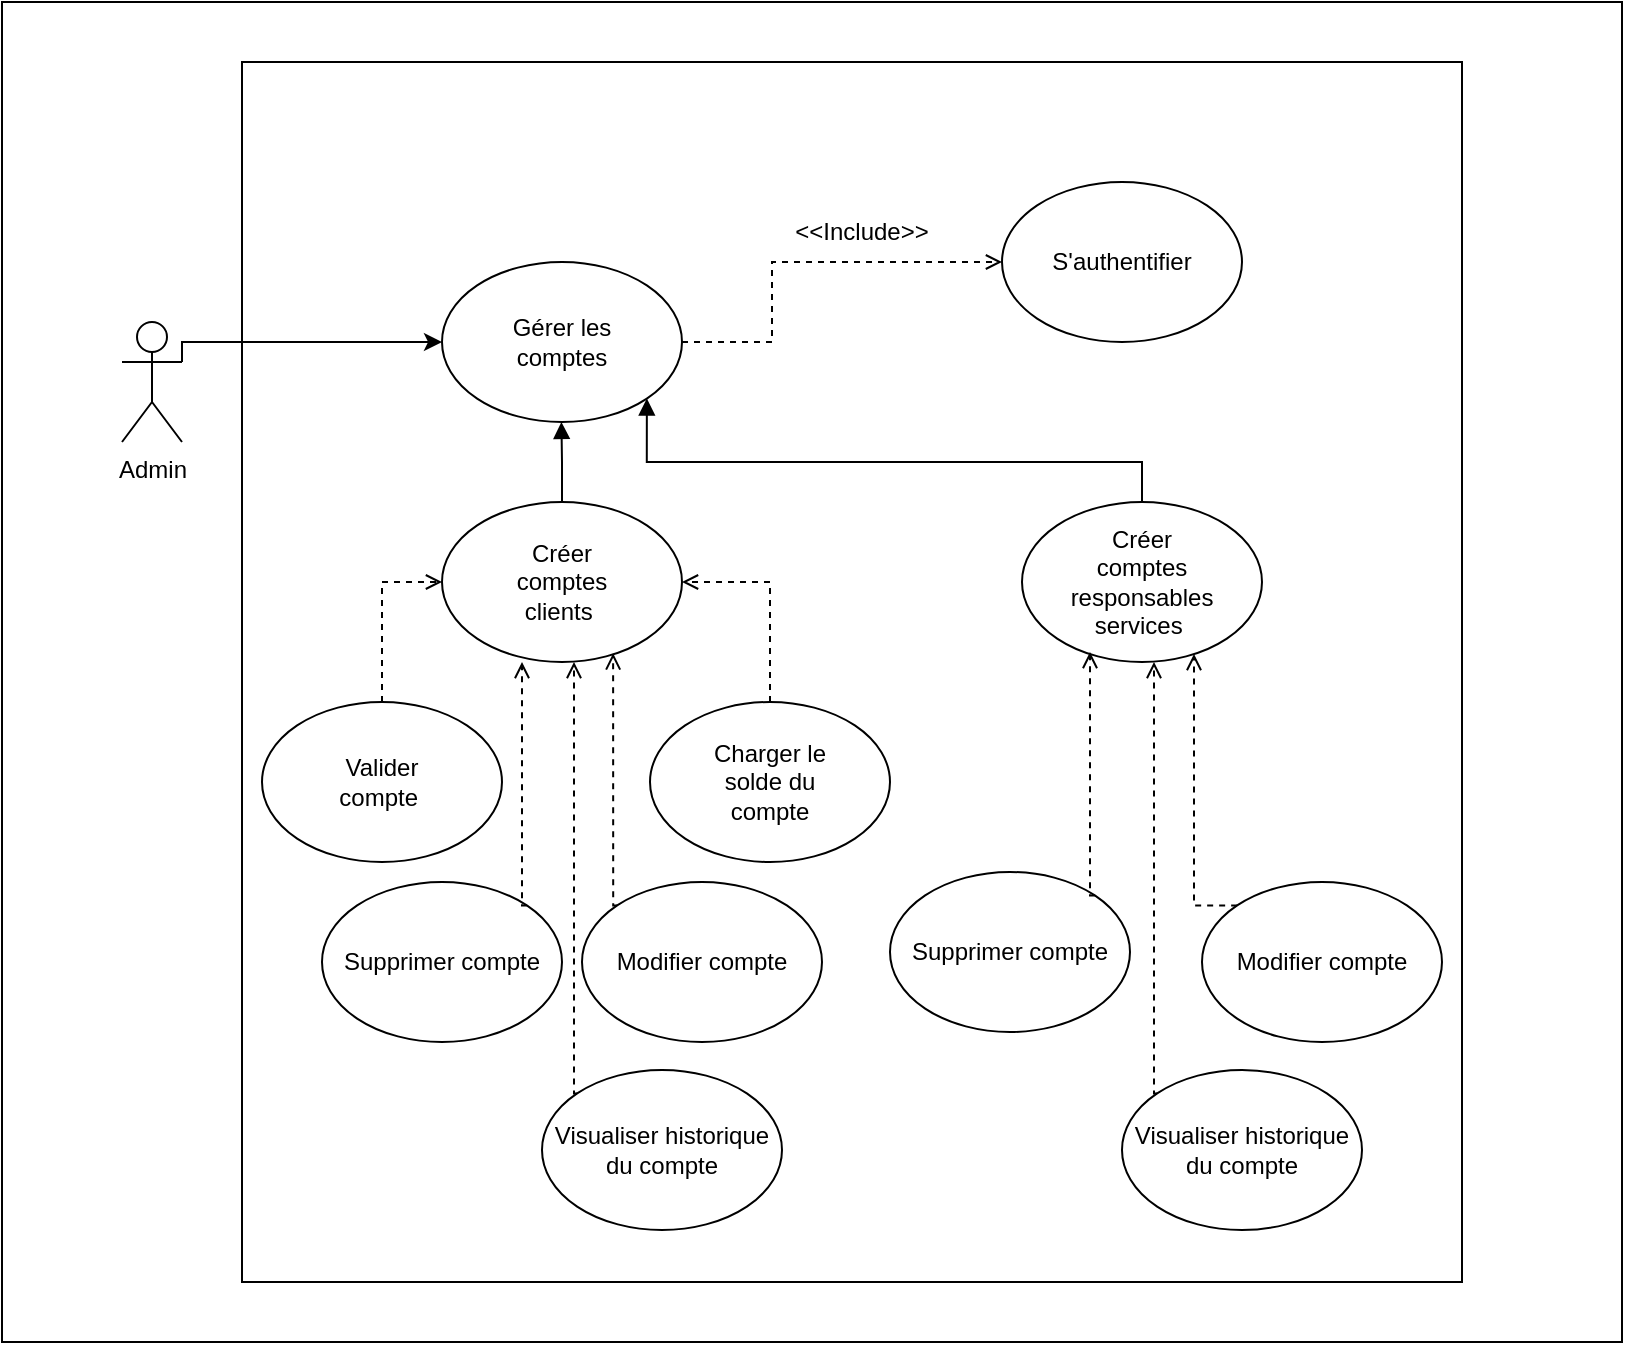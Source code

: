 <mxfile version="20.8.23" type="github">
  <diagram name="Page-1" id="AMvssheeSU2BrEuMmcAu">
    <mxGraphModel dx="880" dy="395" grid="1" gridSize="10" guides="1" tooltips="1" connect="1" arrows="1" fold="1" page="1" pageScale="1" pageWidth="827" pageHeight="1169" math="0" shadow="0">
      <root>
        <mxCell id="0" />
        <mxCell id="1" parent="0" />
        <mxCell id="fCi9h8rDMebQ9WFdqnXJ-1" value="" style="rounded=0;whiteSpace=wrap;html=1;" vertex="1" parent="1">
          <mxGeometry x="90" y="40" width="810" height="670" as="geometry" />
        </mxCell>
        <mxCell id="fCi9h8rDMebQ9WFdqnXJ-2" value="" style="whiteSpace=wrap;html=1;aspect=fixed;" vertex="1" parent="1">
          <mxGeometry x="210" y="70" width="610" height="610" as="geometry" />
        </mxCell>
        <mxCell id="fCi9h8rDMebQ9WFdqnXJ-13" style="edgeStyle=orthogonalEdgeStyle;rounded=0;orthogonalLoop=1;jettySize=auto;html=1;exitX=1;exitY=0.333;exitDx=0;exitDy=0;exitPerimeter=0;" edge="1" parent="1" source="fCi9h8rDMebQ9WFdqnXJ-3" target="fCi9h8rDMebQ9WFdqnXJ-4">
          <mxGeometry relative="1" as="geometry">
            <Array as="points">
              <mxPoint x="180" y="210" />
            </Array>
          </mxGeometry>
        </mxCell>
        <mxCell id="fCi9h8rDMebQ9WFdqnXJ-3" value="Admin" style="shape=umlActor;verticalLabelPosition=bottom;verticalAlign=top;html=1;outlineConnect=0;" vertex="1" parent="1">
          <mxGeometry x="150" y="200" width="30" height="60" as="geometry" />
        </mxCell>
        <mxCell id="fCi9h8rDMebQ9WFdqnXJ-10" value="" style="group" vertex="1" connectable="0" parent="1">
          <mxGeometry x="590" y="130" width="120" height="80" as="geometry" />
        </mxCell>
        <mxCell id="fCi9h8rDMebQ9WFdqnXJ-5" value="" style="ellipse;whiteSpace=wrap;html=1;" vertex="1" parent="fCi9h8rDMebQ9WFdqnXJ-10">
          <mxGeometry width="120" height="80" as="geometry" />
        </mxCell>
        <mxCell id="fCi9h8rDMebQ9WFdqnXJ-9" value="S&#39;authentifier" style="text;html=1;strokeColor=none;fillColor=none;align=center;verticalAlign=middle;whiteSpace=wrap;rounded=0;" vertex="1" parent="fCi9h8rDMebQ9WFdqnXJ-10">
          <mxGeometry x="30" y="25" width="60" height="30" as="geometry" />
        </mxCell>
        <mxCell id="fCi9h8rDMebQ9WFdqnXJ-12" value="" style="group" vertex="1" connectable="0" parent="1">
          <mxGeometry x="310" y="170" width="120" height="80" as="geometry" />
        </mxCell>
        <mxCell id="fCi9h8rDMebQ9WFdqnXJ-4" value="" style="ellipse;whiteSpace=wrap;html=1;" vertex="1" parent="fCi9h8rDMebQ9WFdqnXJ-12">
          <mxGeometry width="120" height="80" as="geometry" />
        </mxCell>
        <mxCell id="fCi9h8rDMebQ9WFdqnXJ-11" value="Gérer les comptes" style="text;html=1;strokeColor=none;fillColor=none;align=center;verticalAlign=middle;whiteSpace=wrap;rounded=0;" vertex="1" parent="fCi9h8rDMebQ9WFdqnXJ-12">
          <mxGeometry x="30" y="25" width="60" height="30" as="geometry" />
        </mxCell>
        <mxCell id="fCi9h8rDMebQ9WFdqnXJ-16" style="edgeStyle=orthogonalEdgeStyle;rounded=0;orthogonalLoop=1;jettySize=auto;html=1;exitX=1;exitY=0.5;exitDx=0;exitDy=0;entryX=0;entryY=0.5;entryDx=0;entryDy=0;dashed=1;endArrow=open;endFill=0;" edge="1" parent="1" source="fCi9h8rDMebQ9WFdqnXJ-4" target="fCi9h8rDMebQ9WFdqnXJ-5">
          <mxGeometry relative="1" as="geometry">
            <Array as="points">
              <mxPoint x="475" y="210" />
              <mxPoint x="475" y="170" />
            </Array>
          </mxGeometry>
        </mxCell>
        <mxCell id="fCi9h8rDMebQ9WFdqnXJ-19" value="" style="group" vertex="1" connectable="0" parent="1">
          <mxGeometry x="600" y="290" width="120" height="80" as="geometry" />
        </mxCell>
        <mxCell id="fCi9h8rDMebQ9WFdqnXJ-6" value="" style="ellipse;whiteSpace=wrap;html=1;" vertex="1" parent="fCi9h8rDMebQ9WFdqnXJ-19">
          <mxGeometry width="120" height="80" as="geometry" />
        </mxCell>
        <mxCell id="fCi9h8rDMebQ9WFdqnXJ-18" value="Créer comptes responsables services&amp;nbsp;" style="text;html=1;strokeColor=none;fillColor=none;align=center;verticalAlign=middle;whiteSpace=wrap;rounded=0;fontColor=none;" vertex="1" parent="fCi9h8rDMebQ9WFdqnXJ-19">
          <mxGeometry x="30" y="25" width="60" height="30" as="geometry" />
        </mxCell>
        <mxCell id="fCi9h8rDMebQ9WFdqnXJ-20" value="" style="group" vertex="1" connectable="0" parent="1">
          <mxGeometry x="310" y="290" width="120" height="80" as="geometry" />
        </mxCell>
        <mxCell id="fCi9h8rDMebQ9WFdqnXJ-37" style="edgeStyle=orthogonalEdgeStyle;rounded=0;orthogonalLoop=1;jettySize=auto;html=1;exitX=0.5;exitY=0;exitDx=0;exitDy=0;fontColor=none;endArrow=block;endFill=1;" edge="1" parent="fCi9h8rDMebQ9WFdqnXJ-20" source="fCi9h8rDMebQ9WFdqnXJ-8">
          <mxGeometry relative="1" as="geometry">
            <mxPoint x="59.706" y="-40.0" as="targetPoint" />
          </mxGeometry>
        </mxCell>
        <mxCell id="fCi9h8rDMebQ9WFdqnXJ-8" value="" style="ellipse;whiteSpace=wrap;html=1;" vertex="1" parent="fCi9h8rDMebQ9WFdqnXJ-20">
          <mxGeometry width="120" height="80" as="geometry" />
        </mxCell>
        <mxCell id="fCi9h8rDMebQ9WFdqnXJ-17" value="Créer comptes clients&amp;nbsp;" style="text;html=1;strokeColor=none;fillColor=none;align=center;verticalAlign=middle;whiteSpace=wrap;rounded=0;" vertex="1" parent="fCi9h8rDMebQ9WFdqnXJ-20">
          <mxGeometry x="30" y="25" width="60" height="30" as="geometry" />
        </mxCell>
        <mxCell id="fCi9h8rDMebQ9WFdqnXJ-23" value="" style="group" vertex="1" connectable="0" parent="1">
          <mxGeometry x="220" y="390" width="120" height="80" as="geometry" />
        </mxCell>
        <mxCell id="fCi9h8rDMebQ9WFdqnXJ-7" value="" style="ellipse;whiteSpace=wrap;html=1;" vertex="1" parent="fCi9h8rDMebQ9WFdqnXJ-23">
          <mxGeometry width="120" height="80" as="geometry" />
        </mxCell>
        <mxCell id="fCi9h8rDMebQ9WFdqnXJ-22" value="Valider compte&amp;nbsp;" style="text;html=1;strokeColor=none;fillColor=none;align=center;verticalAlign=middle;whiteSpace=wrap;rounded=0;fontColor=none;" vertex="1" parent="fCi9h8rDMebQ9WFdqnXJ-23">
          <mxGeometry x="30" y="25" width="60" height="30" as="geometry" />
        </mxCell>
        <mxCell id="fCi9h8rDMebQ9WFdqnXJ-25" value="" style="group" vertex="1" connectable="0" parent="1">
          <mxGeometry x="414" y="390" width="120" height="80" as="geometry" />
        </mxCell>
        <mxCell id="fCi9h8rDMebQ9WFdqnXJ-21" value="" style="ellipse;whiteSpace=wrap;html=1;fontColor=none;" vertex="1" parent="fCi9h8rDMebQ9WFdqnXJ-25">
          <mxGeometry width="120" height="80" as="geometry" />
        </mxCell>
        <mxCell id="fCi9h8rDMebQ9WFdqnXJ-24" value="Charger le solde du compte" style="text;html=1;strokeColor=none;fillColor=none;align=center;verticalAlign=middle;whiteSpace=wrap;rounded=0;fontColor=none;" vertex="1" parent="fCi9h8rDMebQ9WFdqnXJ-25">
          <mxGeometry x="30" y="25" width="60" height="30" as="geometry" />
        </mxCell>
        <mxCell id="fCi9h8rDMebQ9WFdqnXJ-28" value="" style="group" vertex="1" connectable="0" parent="1">
          <mxGeometry x="250" y="480" width="120" height="80" as="geometry" />
        </mxCell>
        <mxCell id="fCi9h8rDMebQ9WFdqnXJ-26" value="Supprimer compte" style="ellipse;whiteSpace=wrap;html=1;fontColor=none;" vertex="1" parent="fCi9h8rDMebQ9WFdqnXJ-28">
          <mxGeometry width="120" height="80" as="geometry" />
        </mxCell>
        <mxCell id="fCi9h8rDMebQ9WFdqnXJ-29" value="" style="group" vertex="1" connectable="0" parent="1">
          <mxGeometry x="380" y="480" width="120" height="80" as="geometry" />
        </mxCell>
        <mxCell id="fCi9h8rDMebQ9WFdqnXJ-30" value="Modifier compte" style="ellipse;whiteSpace=wrap;html=1;fontColor=none;" vertex="1" parent="fCi9h8rDMebQ9WFdqnXJ-29">
          <mxGeometry width="120" height="80" as="geometry" />
        </mxCell>
        <mxCell id="fCi9h8rDMebQ9WFdqnXJ-32" style="edgeStyle=orthogonalEdgeStyle;rounded=0;orthogonalLoop=1;jettySize=auto;html=1;exitX=0.5;exitY=0;exitDx=0;exitDy=0;entryX=1;entryY=0.5;entryDx=0;entryDy=0;fontColor=none;endArrow=open;endFill=0;dashed=1;" edge="1" parent="1" source="fCi9h8rDMebQ9WFdqnXJ-21" target="fCi9h8rDMebQ9WFdqnXJ-8">
          <mxGeometry relative="1" as="geometry">
            <Array as="points">
              <mxPoint x="474" y="330" />
            </Array>
          </mxGeometry>
        </mxCell>
        <mxCell id="fCi9h8rDMebQ9WFdqnXJ-31" style="edgeStyle=orthogonalEdgeStyle;rounded=0;orthogonalLoop=1;jettySize=auto;html=1;exitX=0.5;exitY=0;exitDx=0;exitDy=0;fontColor=none;endArrow=open;endFill=0;entryX=0;entryY=0.5;entryDx=0;entryDy=0;dashed=1;" edge="1" parent="1" source="fCi9h8rDMebQ9WFdqnXJ-7" target="fCi9h8rDMebQ9WFdqnXJ-8">
          <mxGeometry relative="1" as="geometry">
            <mxPoint x="330" y="330.0" as="targetPoint" />
          </mxGeometry>
        </mxCell>
        <mxCell id="fCi9h8rDMebQ9WFdqnXJ-33" style="edgeStyle=orthogonalEdgeStyle;rounded=0;orthogonalLoop=1;jettySize=auto;html=1;exitX=1;exitY=0;exitDx=0;exitDy=0;dashed=1;fontColor=none;endArrow=open;endFill=0;" edge="1" parent="1" source="fCi9h8rDMebQ9WFdqnXJ-26">
          <mxGeometry relative="1" as="geometry">
            <mxPoint x="350" y="370" as="targetPoint" />
            <Array as="points">
              <mxPoint x="350" y="492" />
            </Array>
          </mxGeometry>
        </mxCell>
        <mxCell id="fCi9h8rDMebQ9WFdqnXJ-34" style="edgeStyle=orthogonalEdgeStyle;rounded=0;orthogonalLoop=1;jettySize=auto;html=1;exitX=0;exitY=0;exitDx=0;exitDy=0;entryX=0.713;entryY=0.946;entryDx=0;entryDy=0;entryPerimeter=0;dashed=1;fontColor=none;endArrow=open;endFill=0;" edge="1" parent="1" source="fCi9h8rDMebQ9WFdqnXJ-30" target="fCi9h8rDMebQ9WFdqnXJ-8">
          <mxGeometry relative="1" as="geometry">
            <Array as="points">
              <mxPoint x="396" y="492" />
            </Array>
          </mxGeometry>
        </mxCell>
        <mxCell id="fCi9h8rDMebQ9WFdqnXJ-38" style="edgeStyle=orthogonalEdgeStyle;rounded=0;orthogonalLoop=1;jettySize=auto;html=1;exitX=0.5;exitY=0;exitDx=0;exitDy=0;entryX=1;entryY=1;entryDx=0;entryDy=0;fontColor=none;endArrow=block;endFill=1;" edge="1" parent="1" source="fCi9h8rDMebQ9WFdqnXJ-6" target="fCi9h8rDMebQ9WFdqnXJ-4">
          <mxGeometry relative="1" as="geometry" />
        </mxCell>
        <mxCell id="fCi9h8rDMebQ9WFdqnXJ-39" value="&amp;lt;&amp;lt;Include&amp;gt;&amp;gt;" style="text;html=1;strokeColor=none;fillColor=none;align=center;verticalAlign=middle;whiteSpace=wrap;rounded=0;fontColor=none;" vertex="1" parent="1">
          <mxGeometry x="490" y="140" width="60" height="30" as="geometry" />
        </mxCell>
        <mxCell id="fCi9h8rDMebQ9WFdqnXJ-40" value="" style="group" vertex="1" connectable="0" parent="1">
          <mxGeometry x="534" y="475" width="120" height="80" as="geometry" />
        </mxCell>
        <mxCell id="fCi9h8rDMebQ9WFdqnXJ-41" value="Supprimer compte" style="ellipse;whiteSpace=wrap;html=1;fontColor=none;" vertex="1" parent="fCi9h8rDMebQ9WFdqnXJ-40">
          <mxGeometry width="120" height="80" as="geometry" />
        </mxCell>
        <mxCell id="fCi9h8rDMebQ9WFdqnXJ-42" style="edgeStyle=orthogonalEdgeStyle;rounded=0;orthogonalLoop=1;jettySize=auto;html=1;exitX=1;exitY=0;exitDx=0;exitDy=0;dashed=1;fontColor=none;endArrow=open;endFill=0;" edge="1" parent="1" source="fCi9h8rDMebQ9WFdqnXJ-41">
          <mxGeometry relative="1" as="geometry">
            <mxPoint x="634" y="365" as="targetPoint" />
            <Array as="points">
              <mxPoint x="634" y="487" />
            </Array>
          </mxGeometry>
        </mxCell>
        <mxCell id="fCi9h8rDMebQ9WFdqnXJ-43" value="" style="group" vertex="1" connectable="0" parent="1">
          <mxGeometry x="690" y="480" width="120" height="80" as="geometry" />
        </mxCell>
        <mxCell id="fCi9h8rDMebQ9WFdqnXJ-44" value="Modifier compte" style="ellipse;whiteSpace=wrap;html=1;fontColor=none;" vertex="1" parent="fCi9h8rDMebQ9WFdqnXJ-43">
          <mxGeometry width="120" height="80" as="geometry" />
        </mxCell>
        <mxCell id="fCi9h8rDMebQ9WFdqnXJ-45" style="edgeStyle=orthogonalEdgeStyle;rounded=0;orthogonalLoop=1;jettySize=auto;html=1;exitX=0;exitY=0;exitDx=0;exitDy=0;entryX=0.713;entryY=0.946;entryDx=0;entryDy=0;entryPerimeter=0;dashed=1;fontColor=none;endArrow=open;endFill=0;" edge="1" parent="1" source="fCi9h8rDMebQ9WFdqnXJ-44">
          <mxGeometry relative="1" as="geometry">
            <mxPoint x="686" y="366" as="targetPoint" />
            <Array as="points">
              <mxPoint x="686" y="492" />
            </Array>
          </mxGeometry>
        </mxCell>
        <mxCell id="fCi9h8rDMebQ9WFdqnXJ-48" value="" style="group" vertex="1" connectable="0" parent="1">
          <mxGeometry x="360" y="574" width="120" height="80" as="geometry" />
        </mxCell>
        <mxCell id="fCi9h8rDMebQ9WFdqnXJ-49" value="Visualiser historique du compte" style="ellipse;whiteSpace=wrap;html=1;fontColor=none;" vertex="1" parent="fCi9h8rDMebQ9WFdqnXJ-48">
          <mxGeometry width="120" height="80" as="geometry" />
        </mxCell>
        <mxCell id="fCi9h8rDMebQ9WFdqnXJ-50" style="edgeStyle=orthogonalEdgeStyle;rounded=0;orthogonalLoop=1;jettySize=auto;html=1;exitX=0;exitY=0;exitDx=0;exitDy=0;dashed=1;fontColor=none;endArrow=open;endFill=0;" edge="1" parent="1" source="fCi9h8rDMebQ9WFdqnXJ-49">
          <mxGeometry relative="1" as="geometry">
            <mxPoint x="376" y="370" as="targetPoint" />
            <Array as="points">
              <mxPoint x="376" y="586" />
            </Array>
          </mxGeometry>
        </mxCell>
        <mxCell id="fCi9h8rDMebQ9WFdqnXJ-51" value="" style="group" vertex="1" connectable="0" parent="1">
          <mxGeometry x="650" y="574" width="120" height="80" as="geometry" />
        </mxCell>
        <mxCell id="fCi9h8rDMebQ9WFdqnXJ-52" value="Visualiser historique du compte" style="ellipse;whiteSpace=wrap;html=1;fontColor=none;" vertex="1" parent="fCi9h8rDMebQ9WFdqnXJ-51">
          <mxGeometry width="120" height="80" as="geometry" />
        </mxCell>
        <mxCell id="fCi9h8rDMebQ9WFdqnXJ-53" style="edgeStyle=orthogonalEdgeStyle;rounded=0;orthogonalLoop=1;jettySize=auto;html=1;exitX=0;exitY=0;exitDx=0;exitDy=0;dashed=1;fontColor=none;endArrow=open;endFill=0;" edge="1" parent="1" source="fCi9h8rDMebQ9WFdqnXJ-52">
          <mxGeometry relative="1" as="geometry">
            <mxPoint x="666" y="370" as="targetPoint" />
            <Array as="points">
              <mxPoint x="666" y="586" />
            </Array>
          </mxGeometry>
        </mxCell>
      </root>
    </mxGraphModel>
  </diagram>
</mxfile>
